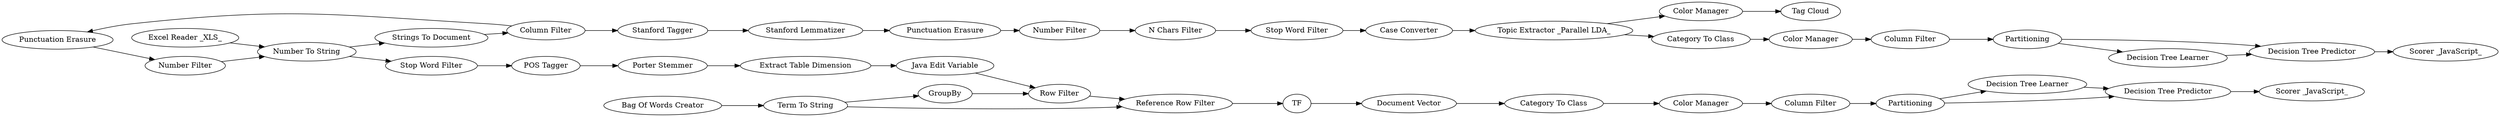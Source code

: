 digraph {
	5 -> 8
	33 -> 296
	3 -> 2
	31 -> 42
	296 -> 771
	7 -> 4
	67 -> 50
	57 -> 97
	8 -> 3
	51 -> 65
	776 -> 770
	770 -> 779
	57 -> 96
	14 -> 41
	48 -> 51
	30 -> 31
	29 -> 30
	50 -> 51
	42 -> 33
	12 -> 55
	97 -> 777
	769 -> 768
	58 -> 57
	96 -> 97
	48 -> 49
	4 -> 66
	1 -> 3
	65 -> 13
	66 -> 67
	2 -> 14
	6 -> 7
	13 -> 12
	3 -> 6
	35 -> 29
	49 -> 50
	774 -> 772
	14 -> 5
	296 -> 769
	773 -> 776
	771 -> 774
	55 -> 58
	773 -> 770
	772 -> 773
	41 -> 35
	68 -> 48
	57 [label=Partitioning]
	55 [label="Color Manager"]
	774 [label="Color Manager"]
	7 [label="POS Tagger"]
	97 [label="Decision Tree Predictor"]
	58 [label="Column Filter"]
	8 [label="Number Filter"]
	3 [label="Number To String"]
	49 [label=GroupBy]
	41 [label="Stanford Tagger"]
	31 [label="N Chars Filter"]
	51 [label="Reference Row Filter"]
	6 [label="Stop Word Filter"]
	773 [label=Partitioning]
	12 [label="Category To Class"]
	770 [label="Decision Tree Predictor"]
	48 [label="Term To String"]
	50 [label="Row Filter"]
	1 [label="Excel Reader _XLS_"]
	42 [label="Stop Word Filter"]
	768 [label="Tag Cloud"]
	68 [label="Bag Of Words Creator"]
	296 [label="Topic Extractor _Parallel LDA_"]
	67 [label="Java Edit Variable"]
	777 [label="Scorer _JavaScript_"]
	4 [label="Porter Stemmer"]
	771 [label="Category To Class"]
	14 [label="Column Filter"]
	779 [label="Scorer _JavaScript_"]
	5 [label="Punctuation Erasure"]
	776 [label="Decision Tree Learner"]
	13 [label="Document Vector"]
	35 [label="Stanford Lemmatizer"]
	96 [label="Decision Tree Learner"]
	66 [label="Extract Table Dimension"]
	29 [label="Punctuation Erasure"]
	769 [label="Color Manager"]
	65 [label=TF]
	772 [label="Column Filter"]
	33 [label="Case Converter"]
	30 [label="Number Filter"]
	2 [label="Strings To Document"]
	rankdir=LR
}
